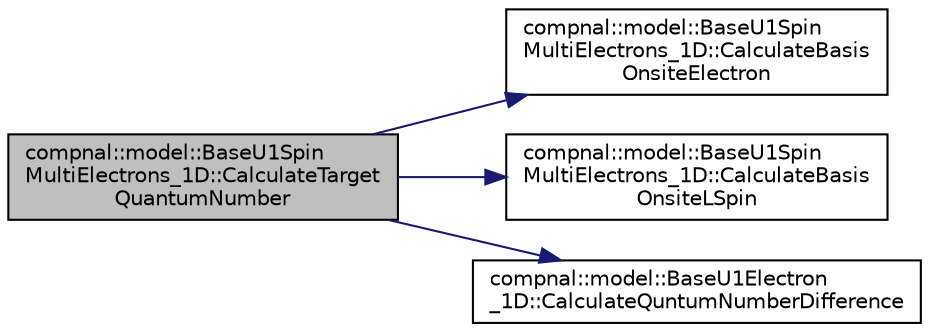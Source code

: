 digraph "compnal::model::BaseU1SpinMultiElectrons_1D::CalculateTargetQuantumNumber"
{
 // INTERACTIVE_SVG=YES
 // LATEX_PDF_SIZE
  edge [fontname="Helvetica",fontsize="10",labelfontname="Helvetica",labelfontsize="10"];
  node [fontname="Helvetica",fontsize="10",shape=record];
  rankdir="LR";
  Node1 [label="compnal::model::BaseU1Spin\lMultiElectrons_1D::CalculateTarget\lQuantumNumber",height=0.2,width=0.4,color="black", fillcolor="grey75", style="filled", fontcolor="black",tooltip="Calculate difference of the number of total electrons and the total sz from the rows and columns in t..."];
  Node1 -> Node2 [color="midnightblue",fontsize="10",style="solid",fontname="Helvetica"];
  Node2 [label="compnal::model::BaseU1Spin\lMultiElectrons_1D::CalculateBasis\lOnsiteElectron",height=0.2,width=0.4,color="black", fillcolor="white", style="filled",URL="$d6/d25/classcompnal_1_1model_1_1_base_u1_spin_multi_electrons__1_d.html#a3d5150384f28ce59aa15473581322e96",tooltip="Calculate onsite basis for the electrons from an onsite basis."];
  Node1 -> Node3 [color="midnightblue",fontsize="10",style="solid",fontname="Helvetica"];
  Node3 [label="compnal::model::BaseU1Spin\lMultiElectrons_1D::CalculateBasis\lOnsiteLSpin",height=0.2,width=0.4,color="black", fillcolor="white", style="filled",URL="$d6/d25/classcompnal_1_1model_1_1_base_u1_spin_multi_electrons__1_d.html#a4ff7b328710f62f5351dd482950ac5db",tooltip="Calculate onsite basis for the loca spins from an onsite basis."];
  Node1 -> Node4 [color="midnightblue",fontsize="10",style="solid",fontname="Helvetica"];
  Node4 [label="compnal::model::BaseU1Electron\l_1D::CalculateQuntumNumberDifference",height=0.2,width=0.4,color="black", fillcolor="white", style="filled",URL="$d8/dc0/classcompnal_1_1model_1_1_base_u1_electron__1_d.html#a7eeaeb64c183a9be7d49d2dea7ade5ef",tooltip="Calculate difference of the number of total electrons and the total sz from the rows and columns in t..."];
}
